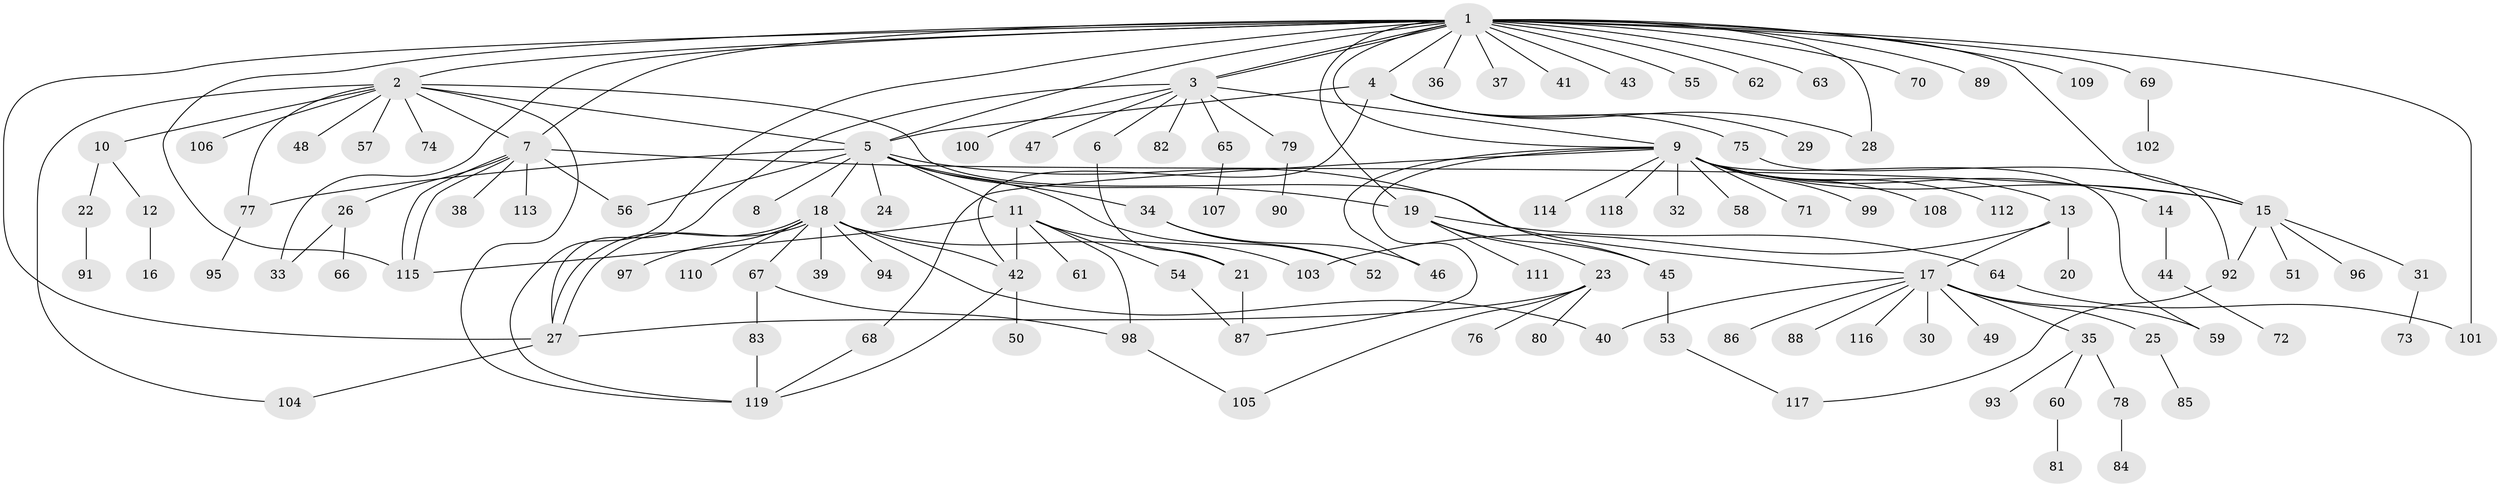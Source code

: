 // Generated by graph-tools (version 1.1) at 2025/47/03/09/25 04:47:35]
// undirected, 119 vertices, 159 edges
graph export_dot {
graph [start="1"]
  node [color=gray90,style=filled];
  1;
  2;
  3;
  4;
  5;
  6;
  7;
  8;
  9;
  10;
  11;
  12;
  13;
  14;
  15;
  16;
  17;
  18;
  19;
  20;
  21;
  22;
  23;
  24;
  25;
  26;
  27;
  28;
  29;
  30;
  31;
  32;
  33;
  34;
  35;
  36;
  37;
  38;
  39;
  40;
  41;
  42;
  43;
  44;
  45;
  46;
  47;
  48;
  49;
  50;
  51;
  52;
  53;
  54;
  55;
  56;
  57;
  58;
  59;
  60;
  61;
  62;
  63;
  64;
  65;
  66;
  67;
  68;
  69;
  70;
  71;
  72;
  73;
  74;
  75;
  76;
  77;
  78;
  79;
  80;
  81;
  82;
  83;
  84;
  85;
  86;
  87;
  88;
  89;
  90;
  91;
  92;
  93;
  94;
  95;
  96;
  97;
  98;
  99;
  100;
  101;
  102;
  103;
  104;
  105;
  106;
  107;
  108;
  109;
  110;
  111;
  112;
  113;
  114;
  115;
  116;
  117;
  118;
  119;
  1 -- 2;
  1 -- 3;
  1 -- 3;
  1 -- 4;
  1 -- 5;
  1 -- 7;
  1 -- 9;
  1 -- 15;
  1 -- 19;
  1 -- 27;
  1 -- 28;
  1 -- 33;
  1 -- 36;
  1 -- 37;
  1 -- 41;
  1 -- 43;
  1 -- 55;
  1 -- 62;
  1 -- 63;
  1 -- 69;
  1 -- 70;
  1 -- 89;
  1 -- 101;
  1 -- 109;
  1 -- 115;
  1 -- 119;
  2 -- 5;
  2 -- 7;
  2 -- 10;
  2 -- 45;
  2 -- 48;
  2 -- 57;
  2 -- 74;
  2 -- 77;
  2 -- 104;
  2 -- 106;
  2 -- 119;
  3 -- 6;
  3 -- 9;
  3 -- 27;
  3 -- 47;
  3 -- 65;
  3 -- 79;
  3 -- 82;
  3 -- 100;
  4 -- 5;
  4 -- 28;
  4 -- 29;
  4 -- 42;
  4 -- 75;
  5 -- 8;
  5 -- 11;
  5 -- 17;
  5 -- 18;
  5 -- 19;
  5 -- 24;
  5 -- 34;
  5 -- 52;
  5 -- 56;
  5 -- 77;
  6 -- 21;
  7 -- 15;
  7 -- 26;
  7 -- 38;
  7 -- 56;
  7 -- 113;
  7 -- 115;
  7 -- 115;
  9 -- 13;
  9 -- 14;
  9 -- 15;
  9 -- 32;
  9 -- 46;
  9 -- 58;
  9 -- 59;
  9 -- 68;
  9 -- 71;
  9 -- 87;
  9 -- 99;
  9 -- 108;
  9 -- 112;
  9 -- 114;
  9 -- 118;
  10 -- 12;
  10 -- 22;
  11 -- 42;
  11 -- 54;
  11 -- 61;
  11 -- 98;
  11 -- 103;
  11 -- 115;
  12 -- 16;
  13 -- 17;
  13 -- 20;
  13 -- 103;
  14 -- 44;
  15 -- 31;
  15 -- 51;
  15 -- 92;
  15 -- 96;
  17 -- 25;
  17 -- 30;
  17 -- 35;
  17 -- 40;
  17 -- 49;
  17 -- 59;
  17 -- 86;
  17 -- 88;
  17 -- 116;
  18 -- 21;
  18 -- 27;
  18 -- 27;
  18 -- 39;
  18 -- 40;
  18 -- 42;
  18 -- 67;
  18 -- 94;
  18 -- 97;
  18 -- 110;
  19 -- 23;
  19 -- 45;
  19 -- 64;
  19 -- 111;
  21 -- 87;
  22 -- 91;
  23 -- 27;
  23 -- 76;
  23 -- 80;
  23 -- 105;
  25 -- 85;
  26 -- 33;
  26 -- 66;
  27 -- 104;
  31 -- 73;
  34 -- 46;
  34 -- 52;
  35 -- 60;
  35 -- 78;
  35 -- 93;
  42 -- 50;
  42 -- 119;
  44 -- 72;
  45 -- 53;
  53 -- 117;
  54 -- 87;
  60 -- 81;
  64 -- 101;
  65 -- 107;
  67 -- 83;
  67 -- 98;
  68 -- 119;
  69 -- 102;
  75 -- 92;
  77 -- 95;
  78 -- 84;
  79 -- 90;
  83 -- 119;
  92 -- 117;
  98 -- 105;
}
